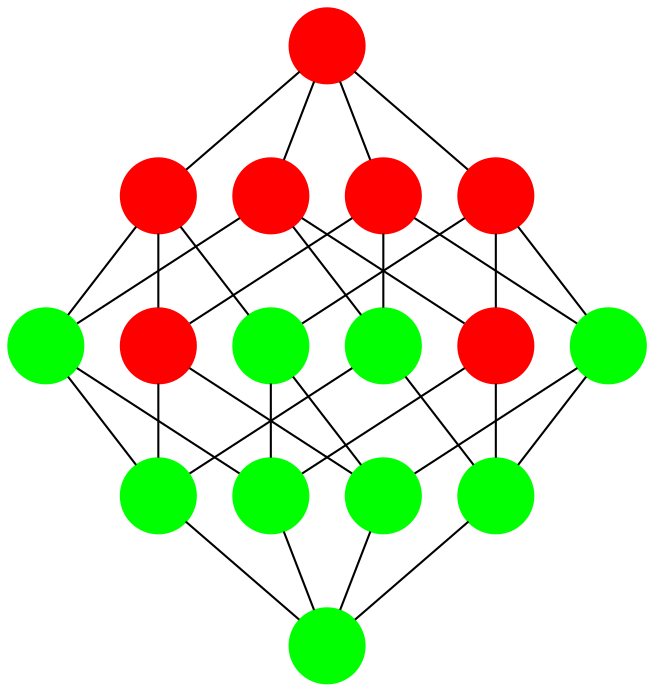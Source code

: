 digraph{
rankdir=BT
node[shape=circle,style=filled,label=""]
edge[dir=none]
0[color="#FF0000"]
1[color="#FF0000"]
2[color="#FF0000"]
3[color="#00FF00"]
4[color="#FF0000"]
5[color="#FF0000"]
6[color="#00FF00"]
7[color="#00FF00"]
8[color="#FF0000"]
9[color="#00FF00"]
10[color="#FF0000"]
11[color="#00FF00"]
12[color="#00FF00"]
13[color="#00FF00"]
14[color="#00FF00"]
15[color="#00FF00"]
1->0
2->0
4->0
8->0
3->1
5->1
9->1
3->2
6->2
10->2
7->3
11->3
5->4
6->4
12->4
7->5
13->5
7->6
14->6
15->7
9->8
10->8
12->8
11->9
13->9
11->10
14->10
15->11
13->12
14->12
15->13
15->14
}